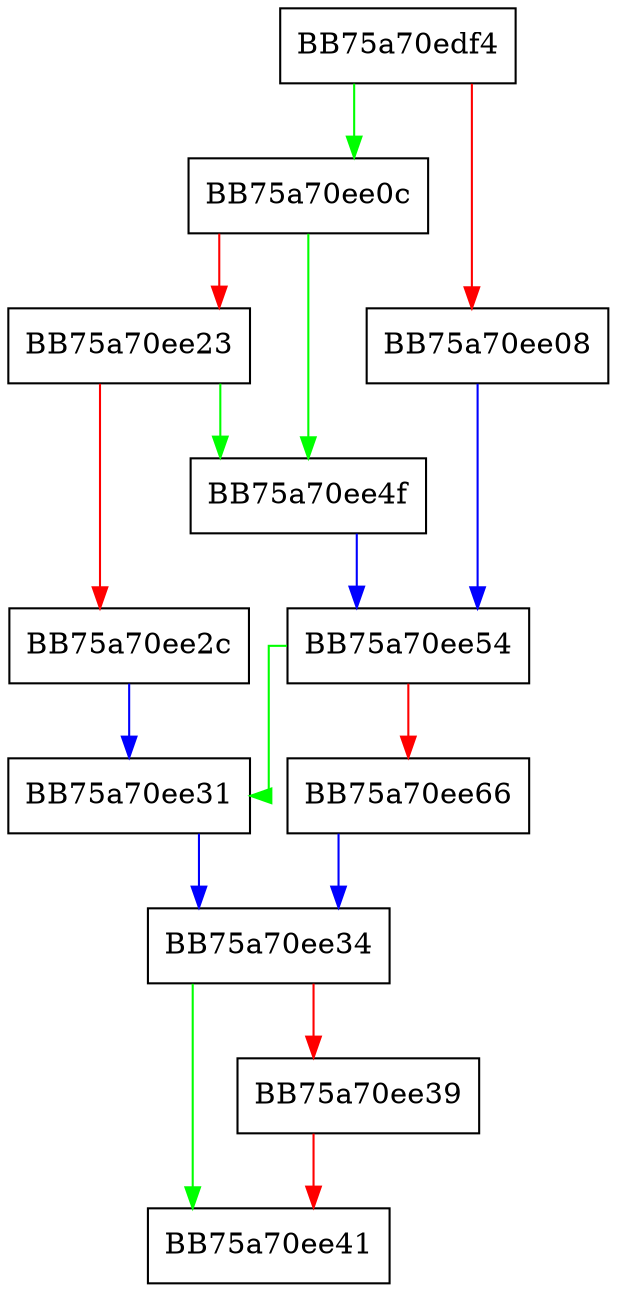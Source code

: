 digraph IsFuzzerEnabled {
  node [shape="box"];
  graph [splines=ortho];
  BB75a70edf4 -> BB75a70ee0c [color="green"];
  BB75a70edf4 -> BB75a70ee08 [color="red"];
  BB75a70ee08 -> BB75a70ee54 [color="blue"];
  BB75a70ee0c -> BB75a70ee4f [color="green"];
  BB75a70ee0c -> BB75a70ee23 [color="red"];
  BB75a70ee23 -> BB75a70ee4f [color="green"];
  BB75a70ee23 -> BB75a70ee2c [color="red"];
  BB75a70ee2c -> BB75a70ee31 [color="blue"];
  BB75a70ee31 -> BB75a70ee34 [color="blue"];
  BB75a70ee34 -> BB75a70ee41 [color="green"];
  BB75a70ee34 -> BB75a70ee39 [color="red"];
  BB75a70ee39 -> BB75a70ee41 [color="red"];
  BB75a70ee4f -> BB75a70ee54 [color="blue"];
  BB75a70ee54 -> BB75a70ee31 [color="green"];
  BB75a70ee54 -> BB75a70ee66 [color="red"];
  BB75a70ee66 -> BB75a70ee34 [color="blue"];
}